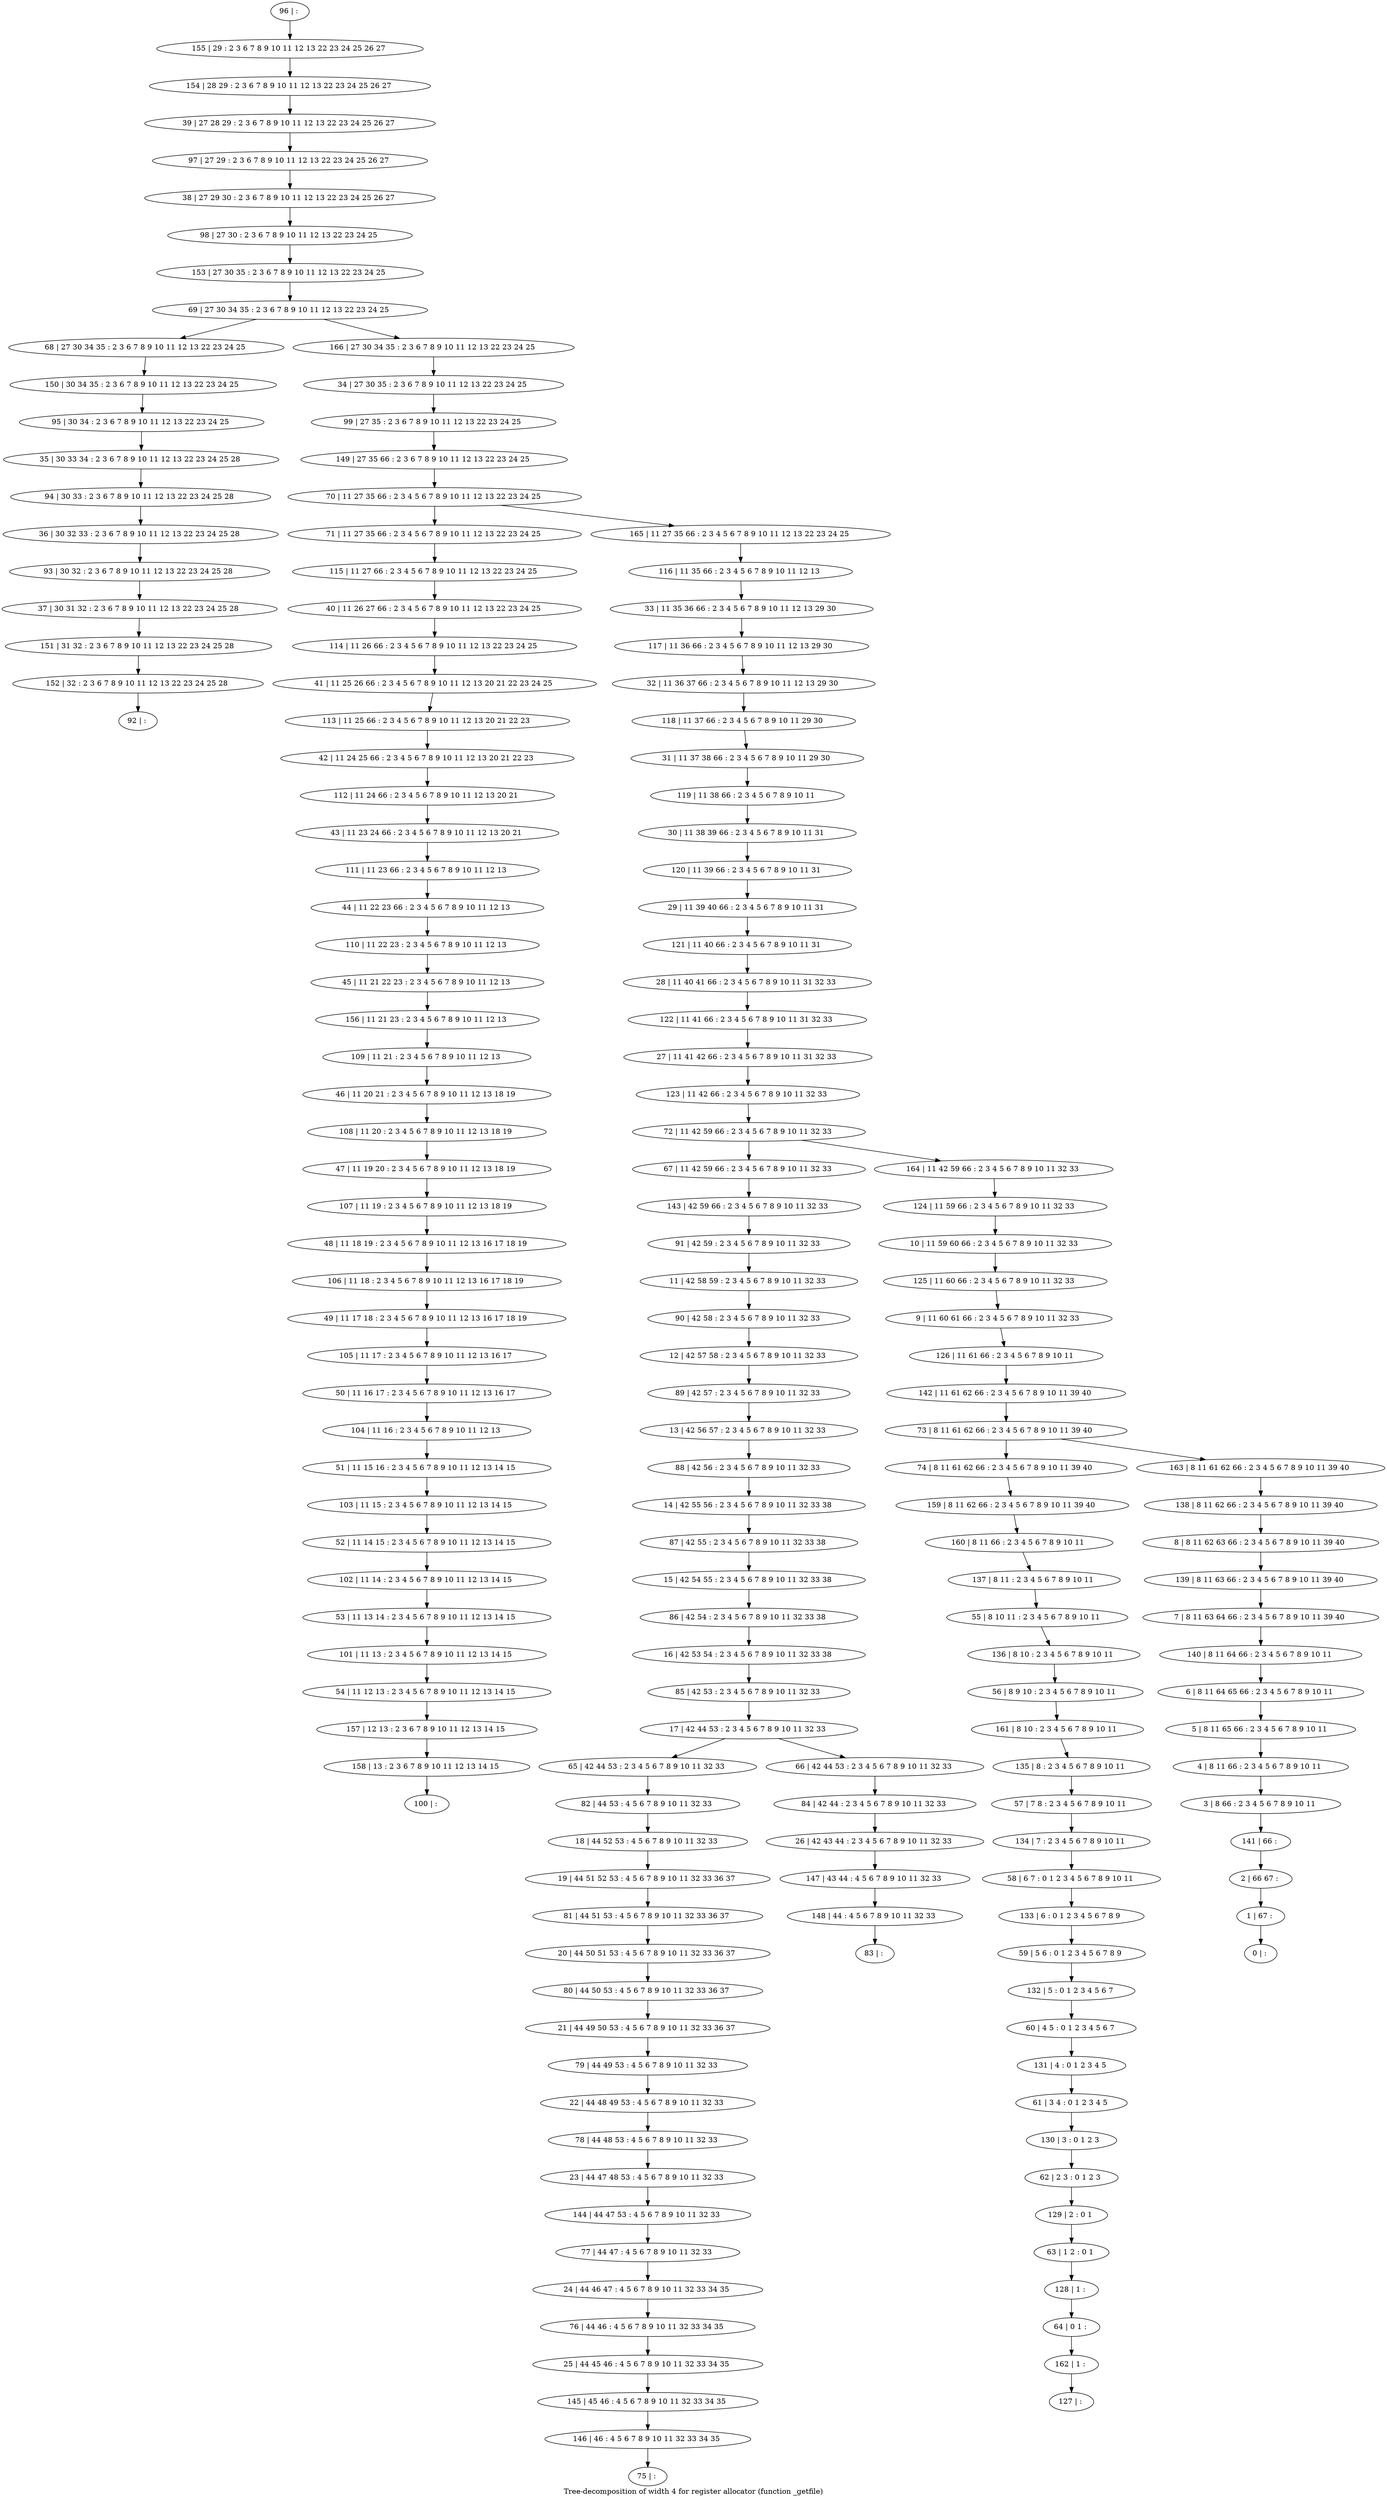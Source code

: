 digraph G {
graph [label="Tree-decomposition of width 4 for register allocator (function _getfile)"]
0[label="0 | : "];
1[label="1 | 67 : "];
2[label="2 | 66 67 : "];
3[label="3 | 8 66 : 2 3 4 5 6 7 8 9 10 11 "];
4[label="4 | 8 11 66 : 2 3 4 5 6 7 8 9 10 11 "];
5[label="5 | 8 11 65 66 : 2 3 4 5 6 7 8 9 10 11 "];
6[label="6 | 8 11 64 65 66 : 2 3 4 5 6 7 8 9 10 11 "];
7[label="7 | 8 11 63 64 66 : 2 3 4 5 6 7 8 9 10 11 39 40 "];
8[label="8 | 8 11 62 63 66 : 2 3 4 5 6 7 8 9 10 11 39 40 "];
9[label="9 | 11 60 61 66 : 2 3 4 5 6 7 8 9 10 11 32 33 "];
10[label="10 | 11 59 60 66 : 2 3 4 5 6 7 8 9 10 11 32 33 "];
11[label="11 | 42 58 59 : 2 3 4 5 6 7 8 9 10 11 32 33 "];
12[label="12 | 42 57 58 : 2 3 4 5 6 7 8 9 10 11 32 33 "];
13[label="13 | 42 56 57 : 2 3 4 5 6 7 8 9 10 11 32 33 "];
14[label="14 | 42 55 56 : 2 3 4 5 6 7 8 9 10 11 32 33 38 "];
15[label="15 | 42 54 55 : 2 3 4 5 6 7 8 9 10 11 32 33 38 "];
16[label="16 | 42 53 54 : 2 3 4 5 6 7 8 9 10 11 32 33 38 "];
17[label="17 | 42 44 53 : 2 3 4 5 6 7 8 9 10 11 32 33 "];
18[label="18 | 44 52 53 : 4 5 6 7 8 9 10 11 32 33 "];
19[label="19 | 44 51 52 53 : 4 5 6 7 8 9 10 11 32 33 36 37 "];
20[label="20 | 44 50 51 53 : 4 5 6 7 8 9 10 11 32 33 36 37 "];
21[label="21 | 44 49 50 53 : 4 5 6 7 8 9 10 11 32 33 36 37 "];
22[label="22 | 44 48 49 53 : 4 5 6 7 8 9 10 11 32 33 "];
23[label="23 | 44 47 48 53 : 4 5 6 7 8 9 10 11 32 33 "];
24[label="24 | 44 46 47 : 4 5 6 7 8 9 10 11 32 33 34 35 "];
25[label="25 | 44 45 46 : 4 5 6 7 8 9 10 11 32 33 34 35 "];
26[label="26 | 42 43 44 : 2 3 4 5 6 7 8 9 10 11 32 33 "];
27[label="27 | 11 41 42 66 : 2 3 4 5 6 7 8 9 10 11 31 32 33 "];
28[label="28 | 11 40 41 66 : 2 3 4 5 6 7 8 9 10 11 31 32 33 "];
29[label="29 | 11 39 40 66 : 2 3 4 5 6 7 8 9 10 11 31 "];
30[label="30 | 11 38 39 66 : 2 3 4 5 6 7 8 9 10 11 31 "];
31[label="31 | 11 37 38 66 : 2 3 4 5 6 7 8 9 10 11 29 30 "];
32[label="32 | 11 36 37 66 : 2 3 4 5 6 7 8 9 10 11 12 13 29 30 "];
33[label="33 | 11 35 36 66 : 2 3 4 5 6 7 8 9 10 11 12 13 29 30 "];
34[label="34 | 27 30 35 : 2 3 6 7 8 9 10 11 12 13 22 23 24 25 "];
35[label="35 | 30 33 34 : 2 3 6 7 8 9 10 11 12 13 22 23 24 25 28 "];
36[label="36 | 30 32 33 : 2 3 6 7 8 9 10 11 12 13 22 23 24 25 28 "];
37[label="37 | 30 31 32 : 2 3 6 7 8 9 10 11 12 13 22 23 24 25 28 "];
38[label="38 | 27 29 30 : 2 3 6 7 8 9 10 11 12 13 22 23 24 25 26 27 "];
39[label="39 | 27 28 29 : 2 3 6 7 8 9 10 11 12 13 22 23 24 25 26 27 "];
40[label="40 | 11 26 27 66 : 2 3 4 5 6 7 8 9 10 11 12 13 22 23 24 25 "];
41[label="41 | 11 25 26 66 : 2 3 4 5 6 7 8 9 10 11 12 13 20 21 22 23 24 25 "];
42[label="42 | 11 24 25 66 : 2 3 4 5 6 7 8 9 10 11 12 13 20 21 22 23 "];
43[label="43 | 11 23 24 66 : 2 3 4 5 6 7 8 9 10 11 12 13 20 21 "];
44[label="44 | 11 22 23 66 : 2 3 4 5 6 7 8 9 10 11 12 13 "];
45[label="45 | 11 21 22 23 : 2 3 4 5 6 7 8 9 10 11 12 13 "];
46[label="46 | 11 20 21 : 2 3 4 5 6 7 8 9 10 11 12 13 18 19 "];
47[label="47 | 11 19 20 : 2 3 4 5 6 7 8 9 10 11 12 13 18 19 "];
48[label="48 | 11 18 19 : 2 3 4 5 6 7 8 9 10 11 12 13 16 17 18 19 "];
49[label="49 | 11 17 18 : 2 3 4 5 6 7 8 9 10 11 12 13 16 17 18 19 "];
50[label="50 | 11 16 17 : 2 3 4 5 6 7 8 9 10 11 12 13 16 17 "];
51[label="51 | 11 15 16 : 2 3 4 5 6 7 8 9 10 11 12 13 14 15 "];
52[label="52 | 11 14 15 : 2 3 4 5 6 7 8 9 10 11 12 13 14 15 "];
53[label="53 | 11 13 14 : 2 3 4 5 6 7 8 9 10 11 12 13 14 15 "];
54[label="54 | 11 12 13 : 2 3 4 5 6 7 8 9 10 11 12 13 14 15 "];
55[label="55 | 8 10 11 : 2 3 4 5 6 7 8 9 10 11 "];
56[label="56 | 8 9 10 : 2 3 4 5 6 7 8 9 10 11 "];
57[label="57 | 7 8 : 2 3 4 5 6 7 8 9 10 11 "];
58[label="58 | 6 7 : 0 1 2 3 4 5 6 7 8 9 10 11 "];
59[label="59 | 5 6 : 0 1 2 3 4 5 6 7 8 9 "];
60[label="60 | 4 5 : 0 1 2 3 4 5 6 7 "];
61[label="61 | 3 4 : 0 1 2 3 4 5 "];
62[label="62 | 2 3 : 0 1 2 3 "];
63[label="63 | 1 2 : 0 1 "];
64[label="64 | 0 1 : "];
65[label="65 | 42 44 53 : 2 3 4 5 6 7 8 9 10 11 32 33 "];
66[label="66 | 42 44 53 : 2 3 4 5 6 7 8 9 10 11 32 33 "];
67[label="67 | 11 42 59 66 : 2 3 4 5 6 7 8 9 10 11 32 33 "];
68[label="68 | 27 30 34 35 : 2 3 6 7 8 9 10 11 12 13 22 23 24 25 "];
69[label="69 | 27 30 34 35 : 2 3 6 7 8 9 10 11 12 13 22 23 24 25 "];
70[label="70 | 11 27 35 66 : 2 3 4 5 6 7 8 9 10 11 12 13 22 23 24 25 "];
71[label="71 | 11 27 35 66 : 2 3 4 5 6 7 8 9 10 11 12 13 22 23 24 25 "];
72[label="72 | 11 42 59 66 : 2 3 4 5 6 7 8 9 10 11 32 33 "];
73[label="73 | 8 11 61 62 66 : 2 3 4 5 6 7 8 9 10 11 39 40 "];
74[label="74 | 8 11 61 62 66 : 2 3 4 5 6 7 8 9 10 11 39 40 "];
75[label="75 | : "];
76[label="76 | 44 46 : 4 5 6 7 8 9 10 11 32 33 34 35 "];
77[label="77 | 44 47 : 4 5 6 7 8 9 10 11 32 33 "];
78[label="78 | 44 48 53 : 4 5 6 7 8 9 10 11 32 33 "];
79[label="79 | 44 49 53 : 4 5 6 7 8 9 10 11 32 33 "];
80[label="80 | 44 50 53 : 4 5 6 7 8 9 10 11 32 33 36 37 "];
81[label="81 | 44 51 53 : 4 5 6 7 8 9 10 11 32 33 36 37 "];
82[label="82 | 44 53 : 4 5 6 7 8 9 10 11 32 33 "];
83[label="83 | : "];
84[label="84 | 42 44 : 2 3 4 5 6 7 8 9 10 11 32 33 "];
85[label="85 | 42 53 : 2 3 4 5 6 7 8 9 10 11 32 33 "];
86[label="86 | 42 54 : 2 3 4 5 6 7 8 9 10 11 32 33 38 "];
87[label="87 | 42 55 : 2 3 4 5 6 7 8 9 10 11 32 33 38 "];
88[label="88 | 42 56 : 2 3 4 5 6 7 8 9 10 11 32 33 "];
89[label="89 | 42 57 : 2 3 4 5 6 7 8 9 10 11 32 33 "];
90[label="90 | 42 58 : 2 3 4 5 6 7 8 9 10 11 32 33 "];
91[label="91 | 42 59 : 2 3 4 5 6 7 8 9 10 11 32 33 "];
92[label="92 | : "];
93[label="93 | 30 32 : 2 3 6 7 8 9 10 11 12 13 22 23 24 25 28 "];
94[label="94 | 30 33 : 2 3 6 7 8 9 10 11 12 13 22 23 24 25 28 "];
95[label="95 | 30 34 : 2 3 6 7 8 9 10 11 12 13 22 23 24 25 "];
96[label="96 | : "];
97[label="97 | 27 29 : 2 3 6 7 8 9 10 11 12 13 22 23 24 25 26 27 "];
98[label="98 | 27 30 : 2 3 6 7 8 9 10 11 12 13 22 23 24 25 "];
99[label="99 | 27 35 : 2 3 6 7 8 9 10 11 12 13 22 23 24 25 "];
100[label="100 | : "];
101[label="101 | 11 13 : 2 3 4 5 6 7 8 9 10 11 12 13 14 15 "];
102[label="102 | 11 14 : 2 3 4 5 6 7 8 9 10 11 12 13 14 15 "];
103[label="103 | 11 15 : 2 3 4 5 6 7 8 9 10 11 12 13 14 15 "];
104[label="104 | 11 16 : 2 3 4 5 6 7 8 9 10 11 12 13 "];
105[label="105 | 11 17 : 2 3 4 5 6 7 8 9 10 11 12 13 16 17 "];
106[label="106 | 11 18 : 2 3 4 5 6 7 8 9 10 11 12 13 16 17 18 19 "];
107[label="107 | 11 19 : 2 3 4 5 6 7 8 9 10 11 12 13 18 19 "];
108[label="108 | 11 20 : 2 3 4 5 6 7 8 9 10 11 12 13 18 19 "];
109[label="109 | 11 21 : 2 3 4 5 6 7 8 9 10 11 12 13 "];
110[label="110 | 11 22 23 : 2 3 4 5 6 7 8 9 10 11 12 13 "];
111[label="111 | 11 23 66 : 2 3 4 5 6 7 8 9 10 11 12 13 "];
112[label="112 | 11 24 66 : 2 3 4 5 6 7 8 9 10 11 12 13 20 21 "];
113[label="113 | 11 25 66 : 2 3 4 5 6 7 8 9 10 11 12 13 20 21 22 23 "];
114[label="114 | 11 26 66 : 2 3 4 5 6 7 8 9 10 11 12 13 22 23 24 25 "];
115[label="115 | 11 27 66 : 2 3 4 5 6 7 8 9 10 11 12 13 22 23 24 25 "];
116[label="116 | 11 35 66 : 2 3 4 5 6 7 8 9 10 11 12 13 "];
117[label="117 | 11 36 66 : 2 3 4 5 6 7 8 9 10 11 12 13 29 30 "];
118[label="118 | 11 37 66 : 2 3 4 5 6 7 8 9 10 11 29 30 "];
119[label="119 | 11 38 66 : 2 3 4 5 6 7 8 9 10 11 "];
120[label="120 | 11 39 66 : 2 3 4 5 6 7 8 9 10 11 31 "];
121[label="121 | 11 40 66 : 2 3 4 5 6 7 8 9 10 11 31 "];
122[label="122 | 11 41 66 : 2 3 4 5 6 7 8 9 10 11 31 32 33 "];
123[label="123 | 11 42 66 : 2 3 4 5 6 7 8 9 10 11 32 33 "];
124[label="124 | 11 59 66 : 2 3 4 5 6 7 8 9 10 11 32 33 "];
125[label="125 | 11 60 66 : 2 3 4 5 6 7 8 9 10 11 32 33 "];
126[label="126 | 11 61 66 : 2 3 4 5 6 7 8 9 10 11 "];
127[label="127 | : "];
128[label="128 | 1 : "];
129[label="129 | 2 : 0 1 "];
130[label="130 | 3 : 0 1 2 3 "];
131[label="131 | 4 : 0 1 2 3 4 5 "];
132[label="132 | 5 : 0 1 2 3 4 5 6 7 "];
133[label="133 | 6 : 0 1 2 3 4 5 6 7 8 9 "];
134[label="134 | 7 : 2 3 4 5 6 7 8 9 10 11 "];
135[label="135 | 8 : 2 3 4 5 6 7 8 9 10 11 "];
136[label="136 | 8 10 : 2 3 4 5 6 7 8 9 10 11 "];
137[label="137 | 8 11 : 2 3 4 5 6 7 8 9 10 11 "];
138[label="138 | 8 11 62 66 : 2 3 4 5 6 7 8 9 10 11 39 40 "];
139[label="139 | 8 11 63 66 : 2 3 4 5 6 7 8 9 10 11 39 40 "];
140[label="140 | 8 11 64 66 : 2 3 4 5 6 7 8 9 10 11 "];
141[label="141 | 66 : "];
142[label="142 | 11 61 62 66 : 2 3 4 5 6 7 8 9 10 11 39 40 "];
143[label="143 | 42 59 66 : 2 3 4 5 6 7 8 9 10 11 32 33 "];
144[label="144 | 44 47 53 : 4 5 6 7 8 9 10 11 32 33 "];
145[label="145 | 45 46 : 4 5 6 7 8 9 10 11 32 33 34 35 "];
146[label="146 | 46 : 4 5 6 7 8 9 10 11 32 33 34 35 "];
147[label="147 | 43 44 : 4 5 6 7 8 9 10 11 32 33 "];
148[label="148 | 44 : 4 5 6 7 8 9 10 11 32 33 "];
149[label="149 | 27 35 66 : 2 3 6 7 8 9 10 11 12 13 22 23 24 25 "];
150[label="150 | 30 34 35 : 2 3 6 7 8 9 10 11 12 13 22 23 24 25 "];
151[label="151 | 31 32 : 2 3 6 7 8 9 10 11 12 13 22 23 24 25 28 "];
152[label="152 | 32 : 2 3 6 7 8 9 10 11 12 13 22 23 24 25 28 "];
153[label="153 | 27 30 35 : 2 3 6 7 8 9 10 11 12 13 22 23 24 25 "];
154[label="154 | 28 29 : 2 3 6 7 8 9 10 11 12 13 22 23 24 25 26 27 "];
155[label="155 | 29 : 2 3 6 7 8 9 10 11 12 13 22 23 24 25 26 27 "];
156[label="156 | 11 21 23 : 2 3 4 5 6 7 8 9 10 11 12 13 "];
157[label="157 | 12 13 : 2 3 6 7 8 9 10 11 12 13 14 15 "];
158[label="158 | 13 : 2 3 6 7 8 9 10 11 12 13 14 15 "];
159[label="159 | 8 11 62 66 : 2 3 4 5 6 7 8 9 10 11 39 40 "];
160[label="160 | 8 11 66 : 2 3 4 5 6 7 8 9 10 11 "];
161[label="161 | 8 10 : 2 3 4 5 6 7 8 9 10 11 "];
162[label="162 | 1 : "];
163[label="163 | 8 11 61 62 66 : 2 3 4 5 6 7 8 9 10 11 39 40 "];
164[label="164 | 11 42 59 66 : 2 3 4 5 6 7 8 9 10 11 32 33 "];
165[label="165 | 11 27 35 66 : 2 3 4 5 6 7 8 9 10 11 12 13 22 23 24 25 "];
166[label="166 | 27 30 34 35 : 2 3 6 7 8 9 10 11 12 13 22 23 24 25 "];
18->19 ;
17->65 ;
17->66 ;
76->25 ;
24->76 ;
77->24 ;
78->23 ;
22->78 ;
79->22 ;
21->79 ;
80->21 ;
20->80 ;
81->20 ;
19->81 ;
82->18 ;
65->82 ;
84->26 ;
66->84 ;
85->17 ;
16->85 ;
86->16 ;
15->86 ;
87->15 ;
14->87 ;
88->14 ;
13->88 ;
89->13 ;
12->89 ;
90->12 ;
11->90 ;
91->11 ;
93->37 ;
36->93 ;
94->36 ;
35->94 ;
95->35 ;
101->54 ;
53->101 ;
102->53 ;
52->102 ;
103->52 ;
51->103 ;
104->51 ;
50->104 ;
105->50 ;
49->105 ;
106->49 ;
48->106 ;
107->48 ;
47->107 ;
108->47 ;
46->108 ;
109->46 ;
110->45 ;
44->110 ;
111->44 ;
43->111 ;
112->43 ;
42->112 ;
113->42 ;
41->113 ;
114->41 ;
40->114 ;
115->40 ;
71->115 ;
128->64 ;
63->128 ;
129->63 ;
62->129 ;
130->62 ;
61->130 ;
131->61 ;
60->131 ;
132->60 ;
59->132 ;
133->59 ;
58->133 ;
134->58 ;
57->134 ;
135->57 ;
136->56 ;
55->136 ;
137->55 ;
143->91 ;
67->143 ;
144->77 ;
23->144 ;
25->145 ;
146->75 ;
145->146 ;
26->147 ;
148->83 ;
147->148 ;
150->95 ;
68->150 ;
37->151 ;
152->92 ;
151->152 ;
156->109 ;
45->156 ;
54->157 ;
158->100 ;
157->158 ;
74->159 ;
160->137 ;
159->160 ;
161->135 ;
56->161 ;
162->127 ;
64->162 ;
96->155 ;
155->154 ;
154->39 ;
39->97 ;
97->38 ;
38->98 ;
98->153 ;
153->69 ;
34->99 ;
99->149 ;
149->70 ;
116->33 ;
33->117 ;
117->32 ;
32->118 ;
118->31 ;
31->119 ;
119->30 ;
30->120 ;
120->29 ;
29->121 ;
121->28 ;
28->122 ;
122->27 ;
27->123 ;
123->72 ;
124->10 ;
10->125 ;
125->9 ;
9->126 ;
126->142 ;
142->73 ;
138->8 ;
8->139 ;
139->7 ;
7->140 ;
140->6 ;
6->5 ;
5->4 ;
4->3 ;
3->141 ;
141->2 ;
2->1 ;
1->0 ;
163->138 ;
164->124 ;
165->116 ;
166->34 ;
73->74 ;
73->163 ;
72->67 ;
72->164 ;
70->71 ;
70->165 ;
69->68 ;
69->166 ;
}
